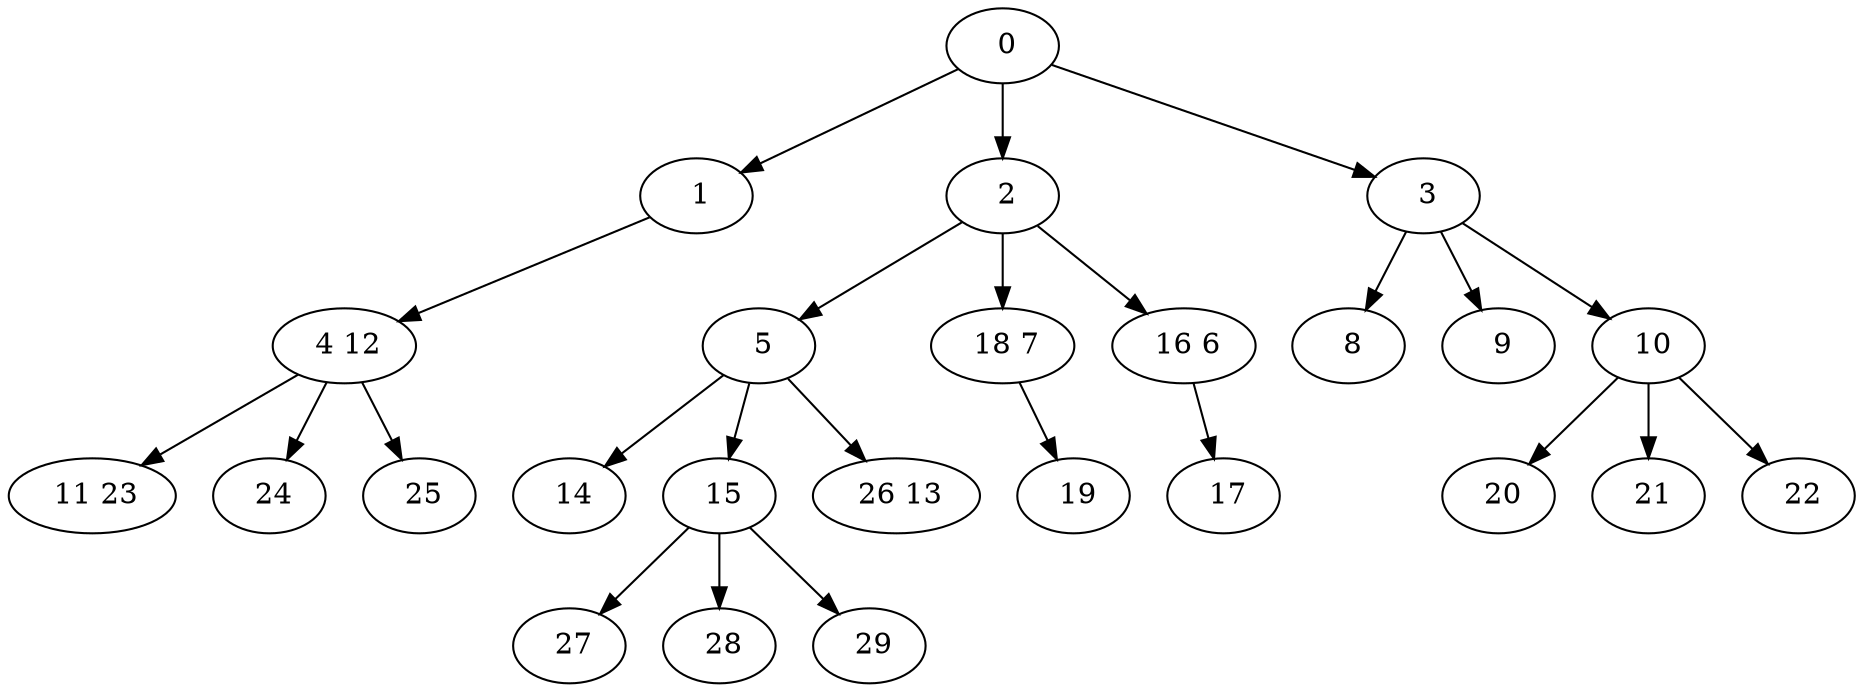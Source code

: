 digraph mytree {
" 0" -> " 1";
" 0" -> " 2";
" 0" -> " 3";
" 1" -> " 4 12";
" 2" -> " 5";
" 2" -> " 18 7";
" 2" -> " 16 6";
" 3" -> " 8";
" 3" -> " 9";
" 3" -> " 10";
" 4 12" -> " 11 23";
" 4 12" -> " 24";
" 4 12" -> " 25";
" 5" -> " 14";
" 5" -> " 15";
" 5" -> " 26 13";
" 18 7" -> " 19";
" 16 6" -> " 17";
" 8";
" 9";
" 10" -> " 20";
" 10" -> " 21";
" 10" -> " 22";
" 14";
" 15" -> " 27";
" 15" -> " 28";
" 15" -> " 29";
" 26 13";
" 20";
" 21";
" 22";
" 27";
" 28";
" 29";
" 19";
" 17";
" 11 23";
" 24";
" 25";
}
